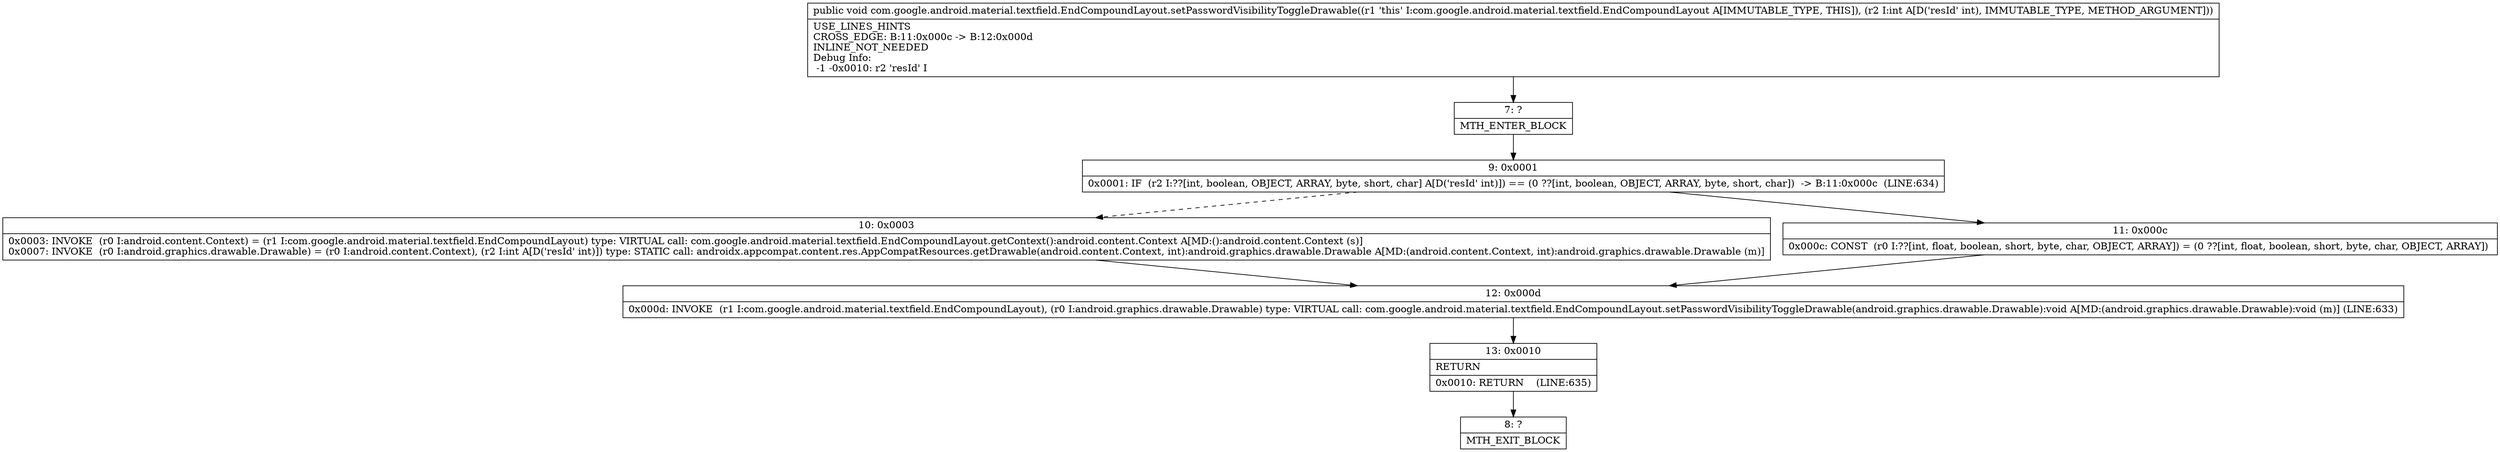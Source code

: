 digraph "CFG forcom.google.android.material.textfield.EndCompoundLayout.setPasswordVisibilityToggleDrawable(I)V" {
Node_7 [shape=record,label="{7\:\ ?|MTH_ENTER_BLOCK\l}"];
Node_9 [shape=record,label="{9\:\ 0x0001|0x0001: IF  (r2 I:??[int, boolean, OBJECT, ARRAY, byte, short, char] A[D('resId' int)]) == (0 ??[int, boolean, OBJECT, ARRAY, byte, short, char])  \-\> B:11:0x000c  (LINE:634)\l}"];
Node_10 [shape=record,label="{10\:\ 0x0003|0x0003: INVOKE  (r0 I:android.content.Context) = (r1 I:com.google.android.material.textfield.EndCompoundLayout) type: VIRTUAL call: com.google.android.material.textfield.EndCompoundLayout.getContext():android.content.Context A[MD:():android.content.Context (s)]\l0x0007: INVOKE  (r0 I:android.graphics.drawable.Drawable) = (r0 I:android.content.Context), (r2 I:int A[D('resId' int)]) type: STATIC call: androidx.appcompat.content.res.AppCompatResources.getDrawable(android.content.Context, int):android.graphics.drawable.Drawable A[MD:(android.content.Context, int):android.graphics.drawable.Drawable (m)]\l}"];
Node_12 [shape=record,label="{12\:\ 0x000d|0x000d: INVOKE  (r1 I:com.google.android.material.textfield.EndCompoundLayout), (r0 I:android.graphics.drawable.Drawable) type: VIRTUAL call: com.google.android.material.textfield.EndCompoundLayout.setPasswordVisibilityToggleDrawable(android.graphics.drawable.Drawable):void A[MD:(android.graphics.drawable.Drawable):void (m)] (LINE:633)\l}"];
Node_13 [shape=record,label="{13\:\ 0x0010|RETURN\l|0x0010: RETURN    (LINE:635)\l}"];
Node_8 [shape=record,label="{8\:\ ?|MTH_EXIT_BLOCK\l}"];
Node_11 [shape=record,label="{11\:\ 0x000c|0x000c: CONST  (r0 I:??[int, float, boolean, short, byte, char, OBJECT, ARRAY]) = (0 ??[int, float, boolean, short, byte, char, OBJECT, ARRAY]) \l}"];
MethodNode[shape=record,label="{public void com.google.android.material.textfield.EndCompoundLayout.setPasswordVisibilityToggleDrawable((r1 'this' I:com.google.android.material.textfield.EndCompoundLayout A[IMMUTABLE_TYPE, THIS]), (r2 I:int A[D('resId' int), IMMUTABLE_TYPE, METHOD_ARGUMENT]))  | USE_LINES_HINTS\lCROSS_EDGE: B:11:0x000c \-\> B:12:0x000d\lINLINE_NOT_NEEDED\lDebug Info:\l  \-1 \-0x0010: r2 'resId' I\l}"];
MethodNode -> Node_7;Node_7 -> Node_9;
Node_9 -> Node_10[style=dashed];
Node_9 -> Node_11;
Node_10 -> Node_12;
Node_12 -> Node_13;
Node_13 -> Node_8;
Node_11 -> Node_12;
}

